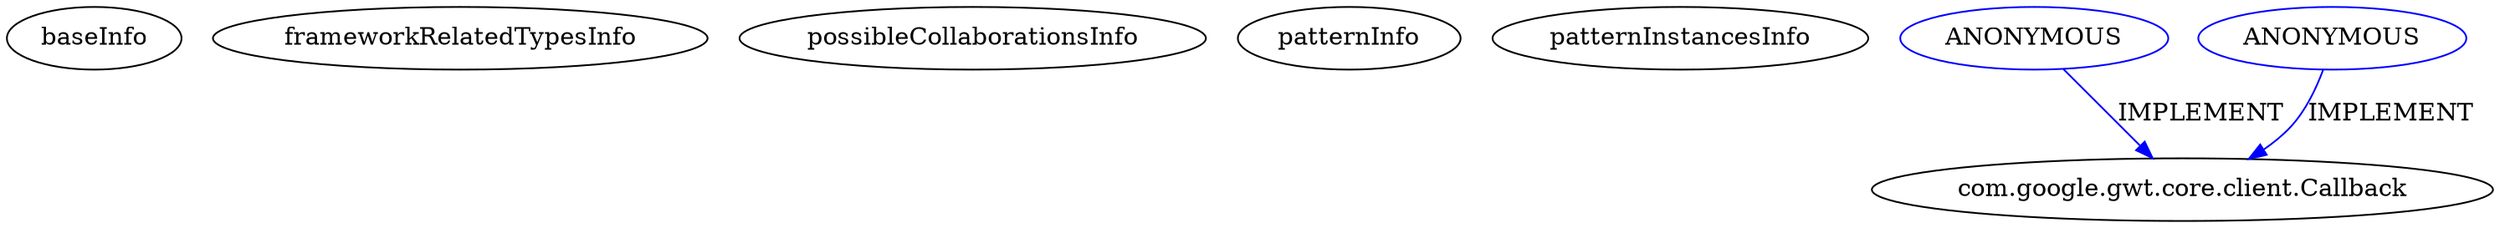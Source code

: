 digraph {
baseInfo[graphId=1226,category="pattern",isAnonymous=false,possibleRelation=false]
frameworkRelatedTypesInfo[]
possibleCollaborationsInfo[]
patternInfo[frequency=2.0,patternRootClient=null]
patternInstancesInfo[0="Cauac-GXTProject~/Cauac-GXTProject/GXTProject-master/src/main/java/gxtproject/client/Main.java~void load(main.java.gxtproject.client.Main.PhotoLoadConfig,com.google.gwt.core.client.Callback)~78",1="Cauac-GXTProject~/Cauac-GXTProject/GXTProject-master/src/main/java/gxtproject/client/Main.java~Main~77"]
1[label="com.google.gwt.core.client.Callback",vertexType="FRAMEWORK_INTERFACE_TYPE",isFrameworkType=false]
17[label="ANONYMOUS",vertexType="REFERENCE_ANONYMOUS_DECLARATION",isFrameworkType=false,color=blue]
13[label="ANONYMOUS",vertexType="REFERENCE_ANONYMOUS_DECLARATION",isFrameworkType=false,color=blue]
17->1[label="IMPLEMENT",color=blue]
13->1[label="IMPLEMENT",color=blue]
}
